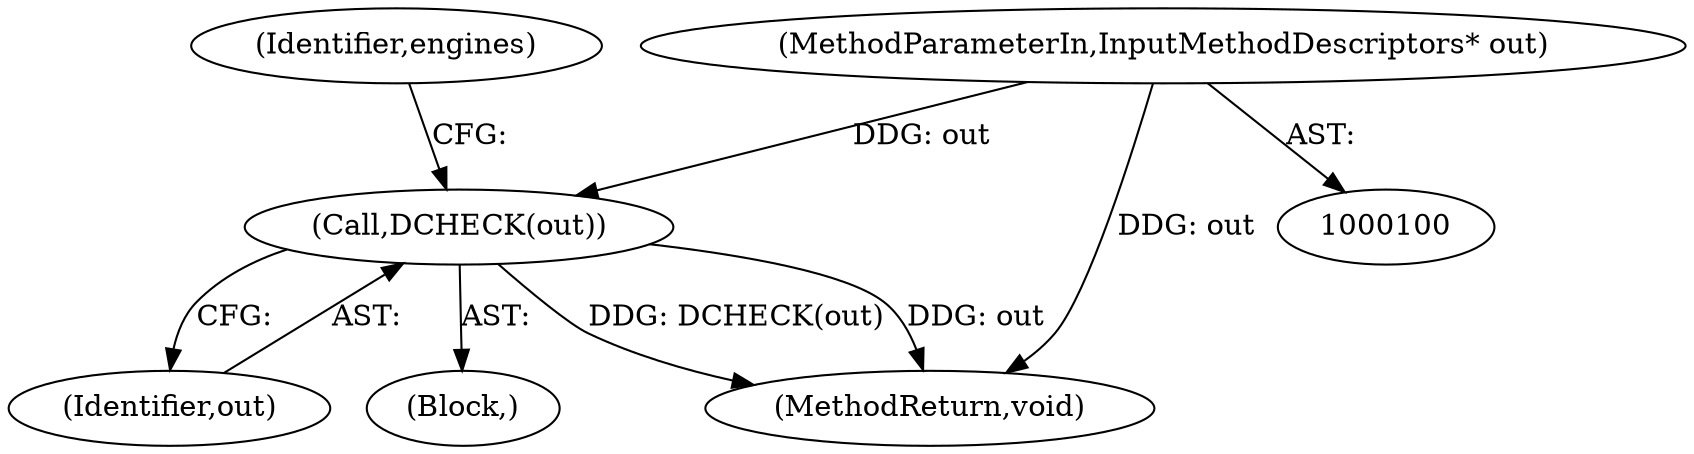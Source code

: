 digraph "0_Chrome_dc7b094a338c6c521f918f478e993f0f74bbea0d_41@pointer" {
"1000104" [label="(Call,DCHECK(out))"];
"1000102" [label="(MethodParameterIn,InputMethodDescriptors* out)"];
"1000105" [label="(Identifier,out)"];
"1000102" [label="(MethodParameterIn,InputMethodDescriptors* out)"];
"1000103" [label="(Block,)"];
"1000156" [label="(MethodReturn,void)"];
"1000104" [label="(Call,DCHECK(out))"];
"1000107" [label="(Identifier,engines)"];
"1000104" -> "1000103"  [label="AST: "];
"1000104" -> "1000105"  [label="CFG: "];
"1000105" -> "1000104"  [label="AST: "];
"1000107" -> "1000104"  [label="CFG: "];
"1000104" -> "1000156"  [label="DDG: DCHECK(out)"];
"1000104" -> "1000156"  [label="DDG: out"];
"1000102" -> "1000104"  [label="DDG: out"];
"1000102" -> "1000100"  [label="AST: "];
"1000102" -> "1000156"  [label="DDG: out"];
}

